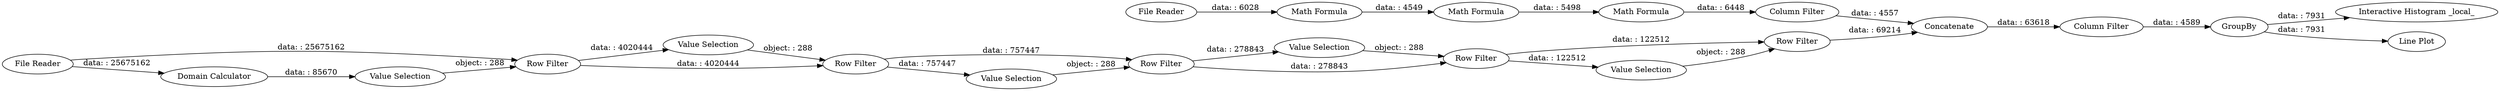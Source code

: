 digraph {
	"-2944683181362857431_16" [label="Value Selection"]
	"-2944683181362857431_25" [label="Math Formula"]
	"-2944683181362857431_27" [label="Math Formula"]
	"-2944683181362857431_9" [label="Value Selection"]
	"-2944683181362857431_5" [label="File Reader"]
	"-2944683181362857431_18" [label="Row Filter"]
	"-2944683181362857431_2" [label="Row Filter"]
	"-2944683181362857431_24" [label=Concatenate]
	"-2944683181362857431_26" [label="Math Formula"]
	"-2944683181362857431_32" [label="Interactive Histogram _local_"]
	"-2944683181362857431_17" [label="Row Filter"]
	"-2944683181362857431_19" [label="Value Selection"]
	"-2944683181362857431_23" [label="File Reader"]
	"-2944683181362857431_31" [label="Line Plot"]
	"-2944683181362857431_30" [label="Column Filter"]
	"-2944683181362857431_14" [label="Row Filter"]
	"-2944683181362857431_11" [label="Domain Calculator"]
	"-2944683181362857431_12" [label="Value Selection"]
	"-2944683181362857431_13" [label="Row Filter"]
	"-2944683181362857431_15" [label="Value Selection"]
	"-2944683181362857431_28" [label="Column Filter"]
	"-2944683181362857431_29" [label=GroupBy]
	"-2944683181362857431_17" -> "-2944683181362857431_18" [label="data: : 122512"]
	"-2944683181362857431_30" -> "-2944683181362857431_29" [label="data: : 4589"]
	"-2944683181362857431_9" -> "-2944683181362857431_2" [label="object: : 288"]
	"-2944683181362857431_15" -> "-2944683181362857431_14" [label="object: : 288"]
	"-2944683181362857431_5" -> "-2944683181362857431_2" [label="data: : 25675162"]
	"-2944683181362857431_17" -> "-2944683181362857431_19" [label="data: : 122512"]
	"-2944683181362857431_13" -> "-2944683181362857431_14" [label="data: : 757447"]
	"-2944683181362857431_2" -> "-2944683181362857431_12" [label="data: : 4020444"]
	"-2944683181362857431_19" -> "-2944683181362857431_18" [label="object: : 288"]
	"-2944683181362857431_12" -> "-2944683181362857431_13" [label="object: : 288"]
	"-2944683181362857431_2" -> "-2944683181362857431_13" [label="data: : 4020444"]
	"-2944683181362857431_29" -> "-2944683181362857431_32" [label="data: : 7931"]
	"-2944683181362857431_27" -> "-2944683181362857431_28" [label="data: : 6448"]
	"-2944683181362857431_18" -> "-2944683181362857431_24" [label="data: : 69214"]
	"-2944683181362857431_13" -> "-2944683181362857431_15" [label="data: : 757447"]
	"-2944683181362857431_24" -> "-2944683181362857431_30" [label="data: : 63618"]
	"-2944683181362857431_14" -> "-2944683181362857431_17" [label="data: : 278843"]
	"-2944683181362857431_23" -> "-2944683181362857431_25" [label="data: : 6028"]
	"-2944683181362857431_25" -> "-2944683181362857431_26" [label="data: : 4549"]
	"-2944683181362857431_29" -> "-2944683181362857431_31" [label="data: : 7931"]
	"-2944683181362857431_16" -> "-2944683181362857431_17" [label="object: : 288"]
	"-2944683181362857431_28" -> "-2944683181362857431_24" [label="data: : 4557"]
	"-2944683181362857431_11" -> "-2944683181362857431_9" [label="data: : 85670"]
	"-2944683181362857431_26" -> "-2944683181362857431_27" [label="data: : 5498"]
	"-2944683181362857431_14" -> "-2944683181362857431_16" [label="data: : 278843"]
	"-2944683181362857431_5" -> "-2944683181362857431_11" [label="data: : 25675162"]
	rankdir=LR
}
